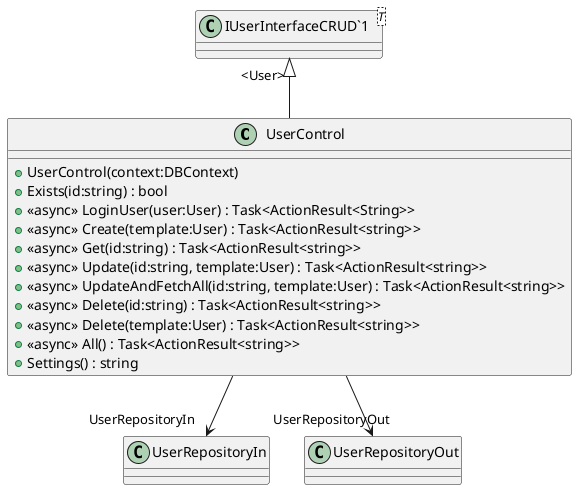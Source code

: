 @startuml
class UserControl {
    + UserControl(context:DBContext)
    + Exists(id:string) : bool
    + <<async>> LoginUser(user:User) : Task<ActionResult<String>>
    + <<async>> Create(template:User) : Task<ActionResult<string>>
    + <<async>> Get(id:string) : Task<ActionResult<string>>
    + <<async>> Update(id:string, template:User) : Task<ActionResult<string>>
    + <<async>> UpdateAndFetchAll(id:string, template:User) : Task<ActionResult<string>>
    + <<async>> Delete(id:string) : Task<ActionResult<string>>
    + <<async>> Delete(template:User) : Task<ActionResult<string>>
    + <<async>> All() : Task<ActionResult<string>>
    + Settings() : string
}
class "IUserInterfaceCRUD`1"<T> {
}
"IUserInterfaceCRUD`1" "<User>" <|-- UserControl
UserControl --> "UserRepositoryIn" UserRepositoryIn
UserControl --> "UserRepositoryOut" UserRepositoryOut
@enduml
